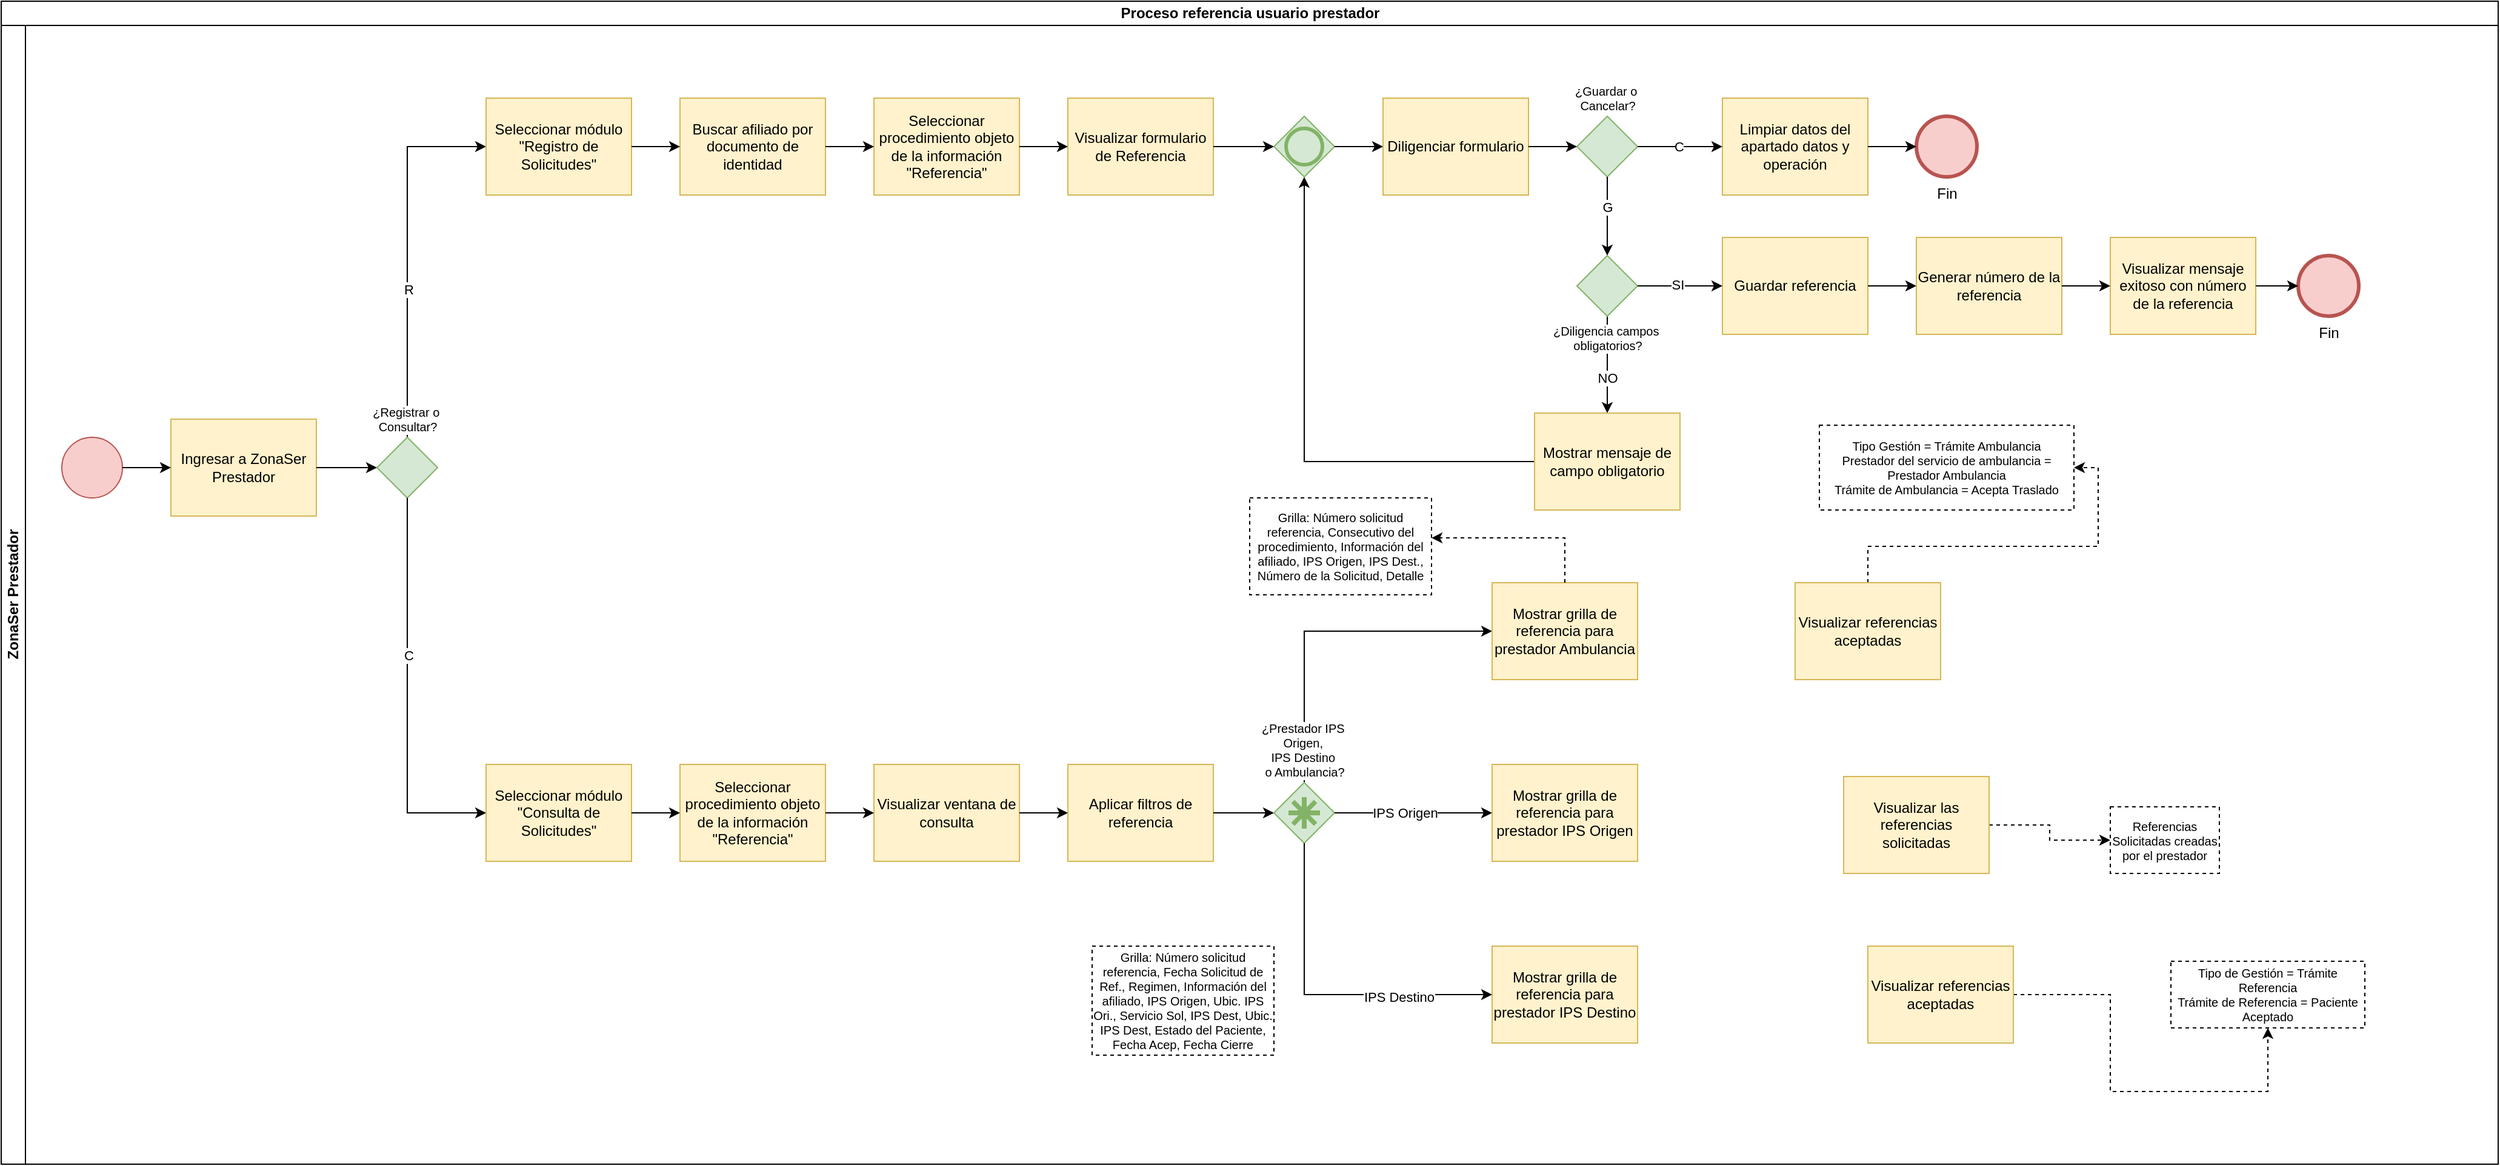 <mxfile version="26.0.16">
  <diagram name="Página-1" id="DUjK0Zct9rPCs1IDuPsZ">
    <mxGraphModel dx="1434" dy="746" grid="1" gridSize="10" guides="1" tooltips="1" connect="1" arrows="1" fold="1" page="1" pageScale="1" pageWidth="2910" pageHeight="1030" math="0" shadow="0">
      <root>
        <mxCell id="0" />
        <mxCell id="1" parent="0" />
        <mxCell id="j3ywk_b7daHQP_dhVzby-1" value="Proceso referencia usuario prestador" style="swimlane;childLayout=stackLayout;resizeParent=1;resizeParentMax=0;horizontal=1;startSize=20;horizontalStack=0;html=1;" vertex="1" parent="1">
          <mxGeometry x="40" y="40" width="2060" height="960" as="geometry" />
        </mxCell>
        <mxCell id="j3ywk_b7daHQP_dhVzby-2" value="ZonaSer Prestador" style="swimlane;startSize=20;horizontal=0;html=1;" vertex="1" parent="j3ywk_b7daHQP_dhVzby-1">
          <mxGeometry y="20" width="2060" height="940" as="geometry" />
        </mxCell>
        <mxCell id="j3ywk_b7daHQP_dhVzby-81" style="edgeStyle=orthogonalEdgeStyle;rounded=0;orthogonalLoop=1;jettySize=auto;html=1;entryX=0;entryY=0.5;entryDx=0;entryDy=0;entryPerimeter=0;" edge="1" parent="j3ywk_b7daHQP_dhVzby-2" source="j3ywk_b7daHQP_dhVzby-64" target="j3ywk_b7daHQP_dhVzby-80">
          <mxGeometry relative="1" as="geometry">
            <Array as="points">
              <mxPoint x="1075" y="500" />
            </Array>
          </mxGeometry>
        </mxCell>
        <mxCell id="j3ywk_b7daHQP_dhVzby-10" style="edgeStyle=orthogonalEdgeStyle;rounded=0;orthogonalLoop=1;jettySize=auto;html=1;" edge="1" parent="j3ywk_b7daHQP_dhVzby-2" source="j3ywk_b7daHQP_dhVzby-9" target="j3ywk_b7daHQP_dhVzby-11">
          <mxGeometry relative="1" as="geometry">
            <mxPoint x="410" y="100" as="targetPoint" />
            <Array as="points">
              <mxPoint x="335" y="100" />
            </Array>
          </mxGeometry>
        </mxCell>
        <mxCell id="j3ywk_b7daHQP_dhVzby-12" value="R" style="edgeLabel;html=1;align=center;verticalAlign=middle;resizable=0;points=[];" vertex="1" connectable="0" parent="j3ywk_b7daHQP_dhVzby-10">
          <mxGeometry x="-0.2" y="-1" relative="1" as="geometry">
            <mxPoint as="offset" />
          </mxGeometry>
        </mxCell>
        <mxCell id="j3ywk_b7daHQP_dhVzby-5" value="" style="points=[[0.145,0.145,0],[0.5,0,0],[0.855,0.145,0],[1,0.5,0],[0.855,0.855,0],[0.5,1,0],[0.145,0.855,0],[0,0.5,0]];shape=mxgraph.bpmn.event;html=1;verticalLabelPosition=bottom;labelBackgroundColor=#ffffff;verticalAlign=top;align=center;perimeter=ellipsePerimeter;outlineConnect=0;aspect=fixed;outline=standard;symbol=general;fillColor=#f8cecc;strokeColor=#b85450;" vertex="1" parent="j3ywk_b7daHQP_dhVzby-2">
          <mxGeometry x="50" y="340" width="50" height="50" as="geometry" />
        </mxCell>
        <mxCell id="j3ywk_b7daHQP_dhVzby-6" value="Ingresar a ZonaSer Prestador" style="points=[[0.25,0,0],[0.5,0,0],[0.75,0,0],[1,0.25,0],[1,0.5,0],[1,0.75,0],[0.75,1,0],[0.5,1,0],[0.25,1,0],[0,0.75,0],[0,0.5,0],[0,0.25,0]];shape=mxgraph.bpmn.task2;whiteSpace=wrap;rectStyle=rounded;size=10;html=1;container=1;expand=0;collapsible=0;taskMarker=user;fillColor=#fff2cc;strokeColor=#d6b656;" vertex="1" parent="j3ywk_b7daHQP_dhVzby-2">
          <mxGeometry x="140" y="325" width="120" height="80" as="geometry" />
        </mxCell>
        <mxCell id="j3ywk_b7daHQP_dhVzby-7" style="edgeStyle=orthogonalEdgeStyle;rounded=0;orthogonalLoop=1;jettySize=auto;html=1;entryX=0;entryY=0.5;entryDx=0;entryDy=0;entryPerimeter=0;" edge="1" parent="j3ywk_b7daHQP_dhVzby-2" source="j3ywk_b7daHQP_dhVzby-5" target="j3ywk_b7daHQP_dhVzby-6">
          <mxGeometry relative="1" as="geometry" />
        </mxCell>
        <mxCell id="j3ywk_b7daHQP_dhVzby-9" value="¿Registrar o&amp;nbsp;&lt;div&gt;Consultar?&lt;/div&gt;" style="points=[[0.25,0.25,0],[0.5,0,0],[0.75,0.25,0],[1,0.5,0],[0.75,0.75,0],[0.5,1,0],[0.25,0.75,0],[0,0.5,0]];shape=mxgraph.bpmn.gateway2;html=1;verticalLabelPosition=top;labelBackgroundColor=#ffffff;verticalAlign=bottom;align=center;perimeter=rhombusPerimeter;outlineConnect=0;outline=none;symbol=none;fillColor=#d5e8d4;strokeColor=#82b366;fontSize=10;labelPosition=center;" vertex="1" parent="j3ywk_b7daHQP_dhVzby-2">
          <mxGeometry x="310" y="340" width="50" height="50" as="geometry" />
        </mxCell>
        <mxCell id="j3ywk_b7daHQP_dhVzby-8" style="edgeStyle=orthogonalEdgeStyle;rounded=0;orthogonalLoop=1;jettySize=auto;html=1;" edge="1" parent="j3ywk_b7daHQP_dhVzby-2" source="j3ywk_b7daHQP_dhVzby-6" target="j3ywk_b7daHQP_dhVzby-9">
          <mxGeometry relative="1" as="geometry">
            <mxPoint x="300" y="100" as="targetPoint" />
          </mxGeometry>
        </mxCell>
        <mxCell id="j3ywk_b7daHQP_dhVzby-11" value="Seleccionar módulo &quot;Registro de Solicitudes&quot;" style="points=[[0.25,0,0],[0.5,0,0],[0.75,0,0],[1,0.25,0],[1,0.5,0],[1,0.75,0],[0.75,1,0],[0.5,1,0],[0.25,1,0],[0,0.75,0],[0,0.5,0],[0,0.25,0]];shape=mxgraph.bpmn.task2;whiteSpace=wrap;rectStyle=rounded;size=10;html=1;container=1;expand=0;collapsible=0;taskMarker=user;fillColor=#fff2cc;strokeColor=#d6b656;" vertex="1" parent="j3ywk_b7daHQP_dhVzby-2">
          <mxGeometry x="400" y="60" width="120" height="80" as="geometry" />
        </mxCell>
        <mxCell id="j3ywk_b7daHQP_dhVzby-16" value="Buscar afiliado por documento de identidad" style="points=[[0.25,0,0],[0.5,0,0],[0.75,0,0],[1,0.25,0],[1,0.5,0],[1,0.75,0],[0.75,1,0],[0.5,1,0],[0.25,1,0],[0,0.75,0],[0,0.5,0],[0,0.25,0]];shape=mxgraph.bpmn.task2;whiteSpace=wrap;rectStyle=rounded;size=10;html=1;container=1;expand=0;collapsible=0;taskMarker=user;fillColor=#fff2cc;strokeColor=#d6b656;" vertex="1" parent="j3ywk_b7daHQP_dhVzby-2">
          <mxGeometry x="560" y="60" width="120" height="80" as="geometry" />
        </mxCell>
        <mxCell id="j3ywk_b7daHQP_dhVzby-15" style="edgeStyle=orthogonalEdgeStyle;rounded=0;orthogonalLoop=1;jettySize=auto;html=1;" edge="1" parent="j3ywk_b7daHQP_dhVzby-2" source="j3ywk_b7daHQP_dhVzby-11" target="j3ywk_b7daHQP_dhVzby-16">
          <mxGeometry relative="1" as="geometry">
            <mxPoint x="570" y="100" as="targetPoint" />
          </mxGeometry>
        </mxCell>
        <mxCell id="j3ywk_b7daHQP_dhVzby-19" value="Seleccionar procedimiento objeto de la información &quot;Referencia&quot;" style="points=[[0.25,0,0],[0.5,0,0],[0.75,0,0],[1,0.25,0],[1,0.5,0],[1,0.75,0],[0.75,1,0],[0.5,1,0],[0.25,1,0],[0,0.75,0],[0,0.5,0],[0,0.25,0]];shape=mxgraph.bpmn.task2;whiteSpace=wrap;rectStyle=rounded;size=10;html=1;container=1;expand=0;collapsible=0;taskMarker=user;fillColor=#fff2cc;strokeColor=#d6b656;" vertex="1" parent="j3ywk_b7daHQP_dhVzby-2">
          <mxGeometry x="720" y="60" width="120" height="80" as="geometry" />
        </mxCell>
        <mxCell id="j3ywk_b7daHQP_dhVzby-18" style="edgeStyle=orthogonalEdgeStyle;rounded=0;orthogonalLoop=1;jettySize=auto;html=1;" edge="1" parent="j3ywk_b7daHQP_dhVzby-2" source="j3ywk_b7daHQP_dhVzby-16" target="j3ywk_b7daHQP_dhVzby-19">
          <mxGeometry relative="1" as="geometry">
            <mxPoint x="770" y="100" as="targetPoint" />
          </mxGeometry>
        </mxCell>
        <mxCell id="j3ywk_b7daHQP_dhVzby-23" value="Visualizar formulario de Referencia" style="points=[[0.25,0,0],[0.5,0,0],[0.75,0,0],[1,0.25,0],[1,0.5,0],[1,0.75,0],[0.75,1,0],[0.5,1,0],[0.25,1,0],[0,0.75,0],[0,0.5,0],[0,0.25,0]];shape=mxgraph.bpmn.task2;whiteSpace=wrap;rectStyle=rounded;size=10;html=1;container=1;expand=0;collapsible=0;taskMarker=script;fillColor=#fff2cc;strokeColor=#d6b656;" vertex="1" parent="j3ywk_b7daHQP_dhVzby-2">
          <mxGeometry x="880" y="60" width="120" height="80" as="geometry" />
        </mxCell>
        <mxCell id="j3ywk_b7daHQP_dhVzby-20" style="edgeStyle=orthogonalEdgeStyle;rounded=0;orthogonalLoop=1;jettySize=auto;html=1;" edge="1" parent="j3ywk_b7daHQP_dhVzby-2" source="j3ywk_b7daHQP_dhVzby-19" target="j3ywk_b7daHQP_dhVzby-23">
          <mxGeometry relative="1" as="geometry">
            <mxPoint x="880" y="100" as="targetPoint" />
          </mxGeometry>
        </mxCell>
        <mxCell id="j3ywk_b7daHQP_dhVzby-25" value="Diligenciar formulario" style="points=[[0.25,0,0],[0.5,0,0],[0.75,0,0],[1,0.25,0],[1,0.5,0],[1,0.75,0],[0.75,1,0],[0.5,1,0],[0.25,1,0],[0,0.75,0],[0,0.5,0],[0,0.25,0]];shape=mxgraph.bpmn.task2;whiteSpace=wrap;rectStyle=rounded;size=10;html=1;container=1;expand=0;collapsible=0;taskMarker=user;fillColor=#fff2cc;strokeColor=#d6b656;" vertex="1" parent="j3ywk_b7daHQP_dhVzby-2">
          <mxGeometry x="1140" y="60" width="120" height="80" as="geometry" />
        </mxCell>
        <mxCell id="j3ywk_b7daHQP_dhVzby-24" style="edgeStyle=orthogonalEdgeStyle;rounded=0;orthogonalLoop=1;jettySize=auto;html=1;entryX=0;entryY=0.5;entryDx=0;entryDy=0;entryPerimeter=0;" edge="1" parent="j3ywk_b7daHQP_dhVzby-2" source="j3ywk_b7daHQP_dhVzby-23" target="j3ywk_b7daHQP_dhVzby-41">
          <mxGeometry relative="1" as="geometry">
            <mxPoint x="1060" y="100" as="targetPoint" />
          </mxGeometry>
        </mxCell>
        <mxCell id="j3ywk_b7daHQP_dhVzby-27" value="¿Guardar o&amp;nbsp;&lt;div&gt;Cancelar?&lt;/div&gt;" style="points=[[0.25,0.25,0],[0.5,0,0],[0.75,0.25,0],[1,0.5,0],[0.75,0.75,0],[0.5,1,0],[0.25,0.75,0],[0,0.5,0]];shape=mxgraph.bpmn.gateway2;html=1;verticalLabelPosition=top;labelBackgroundColor=#ffffff;verticalAlign=bottom;align=center;perimeter=rhombusPerimeter;outlineConnect=0;outline=none;symbol=none;fillColor=#d5e8d4;strokeColor=#82b366;fontSize=10;labelPosition=center;" vertex="1" parent="j3ywk_b7daHQP_dhVzby-2">
          <mxGeometry x="1300" y="75" width="50" height="50" as="geometry" />
        </mxCell>
        <mxCell id="j3ywk_b7daHQP_dhVzby-26" style="edgeStyle=orthogonalEdgeStyle;rounded=0;orthogonalLoop=1;jettySize=auto;html=1;" edge="1" parent="j3ywk_b7daHQP_dhVzby-2" source="j3ywk_b7daHQP_dhVzby-25" target="j3ywk_b7daHQP_dhVzby-27">
          <mxGeometry relative="1" as="geometry">
            <mxPoint x="1300" y="100" as="targetPoint" />
          </mxGeometry>
        </mxCell>
        <mxCell id="j3ywk_b7daHQP_dhVzby-29" value="Limpiar datos del apartado datos y operación" style="points=[[0.25,0,0],[0.5,0,0],[0.75,0,0],[1,0.25,0],[1,0.5,0],[1,0.75,0],[0.75,1,0],[0.5,1,0],[0.25,1,0],[0,0.75,0],[0,0.5,0],[0,0.25,0]];shape=mxgraph.bpmn.task2;whiteSpace=wrap;rectStyle=rounded;size=10;html=1;container=1;expand=0;collapsible=0;taskMarker=script;fillColor=#fff2cc;strokeColor=#d6b656;" vertex="1" parent="j3ywk_b7daHQP_dhVzby-2">
          <mxGeometry x="1420" y="60" width="120" height="80" as="geometry" />
        </mxCell>
        <mxCell id="j3ywk_b7daHQP_dhVzby-28" style="edgeStyle=orthogonalEdgeStyle;rounded=0;orthogonalLoop=1;jettySize=auto;html=1;" edge="1" parent="j3ywk_b7daHQP_dhVzby-2" source="j3ywk_b7daHQP_dhVzby-27" target="j3ywk_b7daHQP_dhVzby-29">
          <mxGeometry relative="1" as="geometry">
            <mxPoint x="1400" y="100" as="targetPoint" />
          </mxGeometry>
        </mxCell>
        <mxCell id="j3ywk_b7daHQP_dhVzby-32" value="C" style="edgeLabel;html=1;align=center;verticalAlign=middle;resizable=0;points=[];" vertex="1" connectable="0" parent="j3ywk_b7daHQP_dhVzby-28">
          <mxGeometry x="-0.05" relative="1" as="geometry">
            <mxPoint as="offset" />
          </mxGeometry>
        </mxCell>
        <mxCell id="j3ywk_b7daHQP_dhVzby-31" value="Fin" style="points=[[0.145,0.145,0],[0.5,0,0],[0.855,0.145,0],[1,0.5,0],[0.855,0.855,0],[0.5,1,0],[0.145,0.855,0],[0,0.5,0]];shape=mxgraph.bpmn.event;html=1;verticalLabelPosition=bottom;labelBackgroundColor=#ffffff;verticalAlign=top;align=center;perimeter=ellipsePerimeter;outlineConnect=0;aspect=fixed;outline=end;symbol=terminate2;fillColor=#f8cecc;strokeColor=#b85450;" vertex="1" parent="j3ywk_b7daHQP_dhVzby-2">
          <mxGeometry x="1580" y="75" width="50" height="50" as="geometry" />
        </mxCell>
        <mxCell id="j3ywk_b7daHQP_dhVzby-30" style="edgeStyle=orthogonalEdgeStyle;rounded=0;orthogonalLoop=1;jettySize=auto;html=1;" edge="1" parent="j3ywk_b7daHQP_dhVzby-2" source="j3ywk_b7daHQP_dhVzby-29" target="j3ywk_b7daHQP_dhVzby-31">
          <mxGeometry relative="1" as="geometry">
            <mxPoint x="1560" y="100" as="targetPoint" />
          </mxGeometry>
        </mxCell>
        <mxCell id="j3ywk_b7daHQP_dhVzby-33" style="edgeStyle=orthogonalEdgeStyle;rounded=0;orthogonalLoop=1;jettySize=auto;html=1;" edge="1" parent="j3ywk_b7daHQP_dhVzby-2" source="j3ywk_b7daHQP_dhVzby-27" target="j3ywk_b7daHQP_dhVzby-35">
          <mxGeometry relative="1" as="geometry">
            <mxPoint x="1325" y="210" as="targetPoint" />
          </mxGeometry>
        </mxCell>
        <mxCell id="j3ywk_b7daHQP_dhVzby-36" value="G" style="edgeLabel;html=1;align=center;verticalAlign=middle;resizable=0;points=[];" vertex="1" connectable="0" parent="j3ywk_b7daHQP_dhVzby-33">
          <mxGeometry x="-0.231" relative="1" as="geometry">
            <mxPoint as="offset" />
          </mxGeometry>
        </mxCell>
        <mxCell id="j3ywk_b7daHQP_dhVzby-43" style="edgeStyle=orthogonalEdgeStyle;rounded=0;orthogonalLoop=1;jettySize=auto;html=1;" edge="1" parent="j3ywk_b7daHQP_dhVzby-2" source="j3ywk_b7daHQP_dhVzby-35" target="j3ywk_b7daHQP_dhVzby-40">
          <mxGeometry relative="1" as="geometry" />
        </mxCell>
        <mxCell id="j3ywk_b7daHQP_dhVzby-44" value="NO" style="edgeLabel;html=1;align=center;verticalAlign=middle;resizable=0;points=[];" vertex="1" connectable="0" parent="j3ywk_b7daHQP_dhVzby-43">
          <mxGeometry x="0.275" relative="1" as="geometry">
            <mxPoint as="offset" />
          </mxGeometry>
        </mxCell>
        <mxCell id="j3ywk_b7daHQP_dhVzby-35" value="¿Diligencia campos&amp;nbsp;&lt;div&gt;obligatorios?&lt;/div&gt;" style="points=[[0.25,0.25,0],[0.5,0,0],[0.75,0.25,0],[1,0.5,0],[0.75,0.75,0],[0.5,1,0],[0.25,0.75,0],[0,0.5,0]];shape=mxgraph.bpmn.gateway2;html=1;verticalLabelPosition=bottom;labelBackgroundColor=#ffffff;verticalAlign=top;align=center;perimeter=rhombusPerimeter;outlineConnect=0;outline=none;symbol=none;fontSize=10;fillColor=#d5e8d4;strokeColor=#82b366;" vertex="1" parent="j3ywk_b7daHQP_dhVzby-2">
          <mxGeometry x="1300" y="190" width="50" height="50" as="geometry" />
        </mxCell>
        <mxCell id="j3ywk_b7daHQP_dhVzby-45" style="edgeStyle=orthogonalEdgeStyle;rounded=0;orthogonalLoop=1;jettySize=auto;html=1;" edge="1" parent="j3ywk_b7daHQP_dhVzby-2" source="j3ywk_b7daHQP_dhVzby-40" target="j3ywk_b7daHQP_dhVzby-41">
          <mxGeometry relative="1" as="geometry" />
        </mxCell>
        <mxCell id="j3ywk_b7daHQP_dhVzby-40" value="Mostrar mensaje de campo obligatorio" style="points=[[0.25,0,0],[0.5,0,0],[0.75,0,0],[1,0.25,0],[1,0.5,0],[1,0.75,0],[0.75,1,0],[0.5,1,0],[0.25,1,0],[0,0.75,0],[0,0.5,0],[0,0.25,0]];shape=mxgraph.bpmn.task2;whiteSpace=wrap;rectStyle=rounded;size=10;html=1;container=1;expand=0;collapsible=0;taskMarker=send;fillColor=#fff2cc;strokeColor=#d6b656;" vertex="1" parent="j3ywk_b7daHQP_dhVzby-2">
          <mxGeometry x="1265" y="320" width="120" height="80" as="geometry" />
        </mxCell>
        <mxCell id="j3ywk_b7daHQP_dhVzby-41" value="" style="points=[[0.25,0.25,0],[0.5,0,0],[0.75,0.25,0],[1,0.5,0],[0.75,0.75,0],[0.5,1,0],[0.25,0.75,0],[0,0.5,0]];shape=mxgraph.bpmn.gateway2;html=1;verticalLabelPosition=bottom;labelBackgroundColor=#ffffff;verticalAlign=top;align=center;perimeter=rhombusPerimeter;outlineConnect=0;outline=end;symbol=general;fillColor=#d5e8d4;strokeColor=#82b366;" vertex="1" parent="j3ywk_b7daHQP_dhVzby-2">
          <mxGeometry x="1050" y="75" width="50" height="50" as="geometry" />
        </mxCell>
        <mxCell id="j3ywk_b7daHQP_dhVzby-42" style="edgeStyle=orthogonalEdgeStyle;rounded=0;orthogonalLoop=1;jettySize=auto;html=1;entryX=0;entryY=0.5;entryDx=0;entryDy=0;entryPerimeter=0;" edge="1" parent="j3ywk_b7daHQP_dhVzby-2" source="j3ywk_b7daHQP_dhVzby-41" target="j3ywk_b7daHQP_dhVzby-25">
          <mxGeometry relative="1" as="geometry" />
        </mxCell>
        <mxCell id="j3ywk_b7daHQP_dhVzby-47" value="Guardar referencia" style="points=[[0.25,0,0],[0.5,0,0],[0.75,0,0],[1,0.25,0],[1,0.5,0],[1,0.75,0],[0.75,1,0],[0.5,1,0],[0.25,1,0],[0,0.75,0],[0,0.5,0],[0,0.25,0]];shape=mxgraph.bpmn.task2;whiteSpace=wrap;rectStyle=rounded;size=10;html=1;container=1;expand=0;collapsible=0;taskMarker=script;fillColor=#fff2cc;strokeColor=#d6b656;" vertex="1" parent="j3ywk_b7daHQP_dhVzby-2">
          <mxGeometry x="1420" y="175" width="120" height="80" as="geometry" />
        </mxCell>
        <mxCell id="j3ywk_b7daHQP_dhVzby-46" style="edgeStyle=orthogonalEdgeStyle;rounded=0;orthogonalLoop=1;jettySize=auto;html=1;" edge="1" parent="j3ywk_b7daHQP_dhVzby-2" source="j3ywk_b7daHQP_dhVzby-35" target="j3ywk_b7daHQP_dhVzby-47">
          <mxGeometry relative="1" as="geometry">
            <mxPoint x="1420" y="215" as="targetPoint" />
          </mxGeometry>
        </mxCell>
        <mxCell id="j3ywk_b7daHQP_dhVzby-54" value="SI" style="edgeLabel;html=1;align=center;verticalAlign=middle;resizable=0;points=[];" vertex="1" connectable="0" parent="j3ywk_b7daHQP_dhVzby-46">
          <mxGeometry x="-0.057" y="1" relative="1" as="geometry">
            <mxPoint as="offset" />
          </mxGeometry>
        </mxCell>
        <mxCell id="j3ywk_b7daHQP_dhVzby-49" value="Generar número de la referencia" style="points=[[0.25,0,0],[0.5,0,0],[0.75,0,0],[1,0.25,0],[1,0.5,0],[1,0.75,0],[0.75,1,0],[0.5,1,0],[0.25,1,0],[0,0.75,0],[0,0.5,0],[0,0.25,0]];shape=mxgraph.bpmn.task2;whiteSpace=wrap;rectStyle=rounded;size=10;html=1;container=1;expand=0;collapsible=0;taskMarker=script;fillColor=#fff2cc;strokeColor=#d6b656;" vertex="1" parent="j3ywk_b7daHQP_dhVzby-2">
          <mxGeometry x="1580" y="175" width="120" height="80" as="geometry" />
        </mxCell>
        <mxCell id="j3ywk_b7daHQP_dhVzby-48" style="edgeStyle=orthogonalEdgeStyle;rounded=0;orthogonalLoop=1;jettySize=auto;html=1;" edge="1" parent="j3ywk_b7daHQP_dhVzby-2" source="j3ywk_b7daHQP_dhVzby-47" target="j3ywk_b7daHQP_dhVzby-49">
          <mxGeometry relative="1" as="geometry">
            <mxPoint x="1600" y="215" as="targetPoint" />
          </mxGeometry>
        </mxCell>
        <mxCell id="j3ywk_b7daHQP_dhVzby-51" value="Visualizar mensaje exitoso con número de la referencia" style="points=[[0.25,0,0],[0.5,0,0],[0.75,0,0],[1,0.25,0],[1,0.5,0],[1,0.75,0],[0.75,1,0],[0.5,1,0],[0.25,1,0],[0,0.75,0],[0,0.5,0],[0,0.25,0]];shape=mxgraph.bpmn.task2;whiteSpace=wrap;rectStyle=rounded;size=10;html=1;container=1;expand=0;collapsible=0;taskMarker=send;fillColor=#fff2cc;strokeColor=#d6b656;" vertex="1" parent="j3ywk_b7daHQP_dhVzby-2">
          <mxGeometry x="1740" y="175" width="120" height="80" as="geometry" />
        </mxCell>
        <mxCell id="j3ywk_b7daHQP_dhVzby-50" style="edgeStyle=orthogonalEdgeStyle;rounded=0;orthogonalLoop=1;jettySize=auto;html=1;" edge="1" parent="j3ywk_b7daHQP_dhVzby-2" source="j3ywk_b7daHQP_dhVzby-49" target="j3ywk_b7daHQP_dhVzby-51">
          <mxGeometry relative="1" as="geometry">
            <mxPoint x="1750" y="215" as="targetPoint" />
          </mxGeometry>
        </mxCell>
        <mxCell id="j3ywk_b7daHQP_dhVzby-14" value="Seleccionar módulo &quot;Consulta de Solicitudes&quot;" style="points=[[0.25,0,0],[0.5,0,0],[0.75,0,0],[1,0.25,0],[1,0.5,0],[1,0.75,0],[0.75,1,0],[0.5,1,0],[0.25,1,0],[0,0.75,0],[0,0.5,0],[0,0.25,0]];shape=mxgraph.bpmn.task2;whiteSpace=wrap;rectStyle=rounded;size=10;html=1;container=1;expand=0;collapsible=0;taskMarker=user;fillColor=#fff2cc;strokeColor=#d6b656;" vertex="1" parent="j3ywk_b7daHQP_dhVzby-2">
          <mxGeometry x="400" y="610" width="120" height="80" as="geometry" />
        </mxCell>
        <mxCell id="j3ywk_b7daHQP_dhVzby-13" style="edgeStyle=orthogonalEdgeStyle;rounded=0;orthogonalLoop=1;jettySize=auto;html=1;entryX=0;entryY=0.5;entryDx=0;entryDy=0;entryPerimeter=0;" edge="1" parent="j3ywk_b7daHQP_dhVzby-2" source="j3ywk_b7daHQP_dhVzby-9" target="j3ywk_b7daHQP_dhVzby-14">
          <mxGeometry relative="1" as="geometry">
            <mxPoint x="325" y="220" as="targetPoint" />
            <Array as="points">
              <mxPoint x="335" y="650" />
            </Array>
          </mxGeometry>
        </mxCell>
        <mxCell id="j3ywk_b7daHQP_dhVzby-17" value="C" style="edgeLabel;html=1;align=center;verticalAlign=middle;resizable=0;points=[];" vertex="1" connectable="0" parent="j3ywk_b7daHQP_dhVzby-13">
          <mxGeometry x="-0.2" y="1" relative="1" as="geometry">
            <mxPoint as="offset" />
          </mxGeometry>
        </mxCell>
        <mxCell id="j3ywk_b7daHQP_dhVzby-56" value="Seleccionar procedimiento objeto de la información &quot;Referencia&quot;" style="points=[[0.25,0,0],[0.5,0,0],[0.75,0,0],[1,0.25,0],[1,0.5,0],[1,0.75,0],[0.75,1,0],[0.5,1,0],[0.25,1,0],[0,0.75,0],[0,0.5,0],[0,0.25,0]];shape=mxgraph.bpmn.task2;whiteSpace=wrap;rectStyle=rounded;size=10;html=1;container=1;expand=0;collapsible=0;taskMarker=user;fillColor=#fff2cc;strokeColor=#d6b656;" vertex="1" parent="j3ywk_b7daHQP_dhVzby-2">
          <mxGeometry x="560" y="610" width="120" height="80" as="geometry" />
        </mxCell>
        <mxCell id="j3ywk_b7daHQP_dhVzby-55" style="edgeStyle=orthogonalEdgeStyle;rounded=0;orthogonalLoop=1;jettySize=auto;html=1;" edge="1" parent="j3ywk_b7daHQP_dhVzby-2" source="j3ywk_b7daHQP_dhVzby-14" target="j3ywk_b7daHQP_dhVzby-56">
          <mxGeometry relative="1" as="geometry">
            <mxPoint x="500" y="630" as="targetPoint" />
          </mxGeometry>
        </mxCell>
        <mxCell id="j3ywk_b7daHQP_dhVzby-58" value="Visualizar ventana de consulta" style="points=[[0.25,0,0],[0.5,0,0],[0.75,0,0],[1,0.25,0],[1,0.5,0],[1,0.75,0],[0.75,1,0],[0.5,1,0],[0.25,1,0],[0,0.75,0],[0,0.5,0],[0,0.25,0]];shape=mxgraph.bpmn.task2;whiteSpace=wrap;rectStyle=rounded;size=10;html=1;container=1;expand=0;collapsible=0;taskMarker=script;fillColor=#fff2cc;strokeColor=#d6b656;" vertex="1" parent="j3ywk_b7daHQP_dhVzby-2">
          <mxGeometry x="720" y="610" width="120" height="80" as="geometry" />
        </mxCell>
        <mxCell id="j3ywk_b7daHQP_dhVzby-57" style="edgeStyle=orthogonalEdgeStyle;rounded=0;orthogonalLoop=1;jettySize=auto;html=1;" edge="1" parent="j3ywk_b7daHQP_dhVzby-2" source="j3ywk_b7daHQP_dhVzby-56" target="j3ywk_b7daHQP_dhVzby-58">
          <mxGeometry relative="1" as="geometry">
            <mxPoint x="760" y="620" as="targetPoint" />
          </mxGeometry>
        </mxCell>
        <mxCell id="j3ywk_b7daHQP_dhVzby-60" value="Aplicar filtros de referencia" style="points=[[0.25,0,0],[0.5,0,0],[0.75,0,0],[1,0.25,0],[1,0.5,0],[1,0.75,0],[0.75,1,0],[0.5,1,0],[0.25,1,0],[0,0.75,0],[0,0.5,0],[0,0.25,0]];shape=mxgraph.bpmn.task2;whiteSpace=wrap;rectStyle=rounded;size=10;html=1;container=1;expand=0;collapsible=0;taskMarker=user;fillColor=#fff2cc;strokeColor=#d6b656;" vertex="1" parent="j3ywk_b7daHQP_dhVzby-2">
          <mxGeometry x="880" y="610" width="120" height="80" as="geometry" />
        </mxCell>
        <mxCell id="j3ywk_b7daHQP_dhVzby-59" style="edgeStyle=orthogonalEdgeStyle;rounded=0;orthogonalLoop=1;jettySize=auto;html=1;" edge="1" parent="j3ywk_b7daHQP_dhVzby-2" source="j3ywk_b7daHQP_dhVzby-58" target="j3ywk_b7daHQP_dhVzby-60">
          <mxGeometry relative="1" as="geometry">
            <mxPoint x="890" y="620" as="targetPoint" />
          </mxGeometry>
        </mxCell>
        <mxCell id="j3ywk_b7daHQP_dhVzby-61" style="edgeStyle=orthogonalEdgeStyle;rounded=0;orthogonalLoop=1;jettySize=auto;html=1;" edge="1" parent="j3ywk_b7daHQP_dhVzby-2" source="j3ywk_b7daHQP_dhVzby-60" target="j3ywk_b7daHQP_dhVzby-64">
          <mxGeometry relative="1" as="geometry">
            <mxPoint x="1050" y="620" as="targetPoint" />
          </mxGeometry>
        </mxCell>
        <mxCell id="j3ywk_b7daHQP_dhVzby-64" value="¿Prestador IPS&amp;nbsp;&lt;div&gt;Origen,&amp;nbsp;&lt;div&gt;IPS Destino&amp;nbsp;&lt;/div&gt;&lt;div&gt;o Ambulancia?&lt;/div&gt;&lt;/div&gt;" style="points=[[0.25,0.25,0],[0.5,0,0],[0.75,0.25,0],[1,0.5,0],[0.75,0.75,0],[0.5,1,0],[0.25,0.75,0],[0,0.5,0]];shape=mxgraph.bpmn.gateway2;html=1;verticalLabelPosition=top;labelBackgroundColor=#ffffff;verticalAlign=bottom;align=center;perimeter=rhombusPerimeter;outlineConnect=0;outline=none;symbol=none;gwType=complex;fillColor=#d5e8d4;strokeColor=#82b366;fontSize=10;labelPosition=center;" vertex="1" parent="j3ywk_b7daHQP_dhVzby-2">
          <mxGeometry x="1050" y="625" width="50" height="50" as="geometry" />
        </mxCell>
        <mxCell id="j3ywk_b7daHQP_dhVzby-69" style="edgeStyle=orthogonalEdgeStyle;rounded=0;orthogonalLoop=1;jettySize=auto;html=1;exitX=0.5;exitY=0;exitDx=0;exitDy=0;exitPerimeter=0;entryX=1;entryY=0.5;entryDx=0;entryDy=0;dashed=1;" edge="1" parent="j3ywk_b7daHQP_dhVzby-2" source="j3ywk_b7daHQP_dhVzby-66" target="j3ywk_b7daHQP_dhVzby-68">
          <mxGeometry relative="1" as="geometry" />
        </mxCell>
        <mxCell id="j3ywk_b7daHQP_dhVzby-66" value="Visualizar referencias aceptadas" style="points=[[0.25,0,0],[0.5,0,0],[0.75,0,0],[1,0.25,0],[1,0.5,0],[1,0.75,0],[0.75,1,0],[0.5,1,0],[0.25,1,0],[0,0.75,0],[0,0.5,0],[0,0.25,0]];shape=mxgraph.bpmn.task2;whiteSpace=wrap;rectStyle=rounded;size=10;html=1;container=1;expand=0;collapsible=0;taskMarker=script;fillColor=#fff2cc;strokeColor=#d6b656;" vertex="1" parent="j3ywk_b7daHQP_dhVzby-2">
          <mxGeometry x="1480" y="460" width="120" height="80" as="geometry" />
        </mxCell>
        <mxCell id="j3ywk_b7daHQP_dhVzby-68" value="Tipo Gestión = Trámite Ambulancia&lt;div&gt;Prestador del servicio de ambulancia = Prestador Ambulancia&lt;/div&gt;&lt;div&gt;Trámite de Ambulancia = Acepta Traslado&lt;/div&gt;" style="text;html=1;align=center;verticalAlign=middle;whiteSpace=wrap;rounded=0;fontSize=10;strokeColor=default;dashed=1;" vertex="1" parent="j3ywk_b7daHQP_dhVzby-2">
          <mxGeometry x="1500" y="330" width="210" height="70" as="geometry" />
        </mxCell>
        <mxCell id="j3ywk_b7daHQP_dhVzby-71" value="Mostrar grilla de referencia para prestador IPS Origen" style="points=[[0.25,0,0],[0.5,0,0],[0.75,0,0],[1,0.25,0],[1,0.5,0],[1,0.75,0],[0.75,1,0],[0.5,1,0],[0.25,1,0],[0,0.75,0],[0,0.5,0],[0,0.25,0]];shape=mxgraph.bpmn.task2;whiteSpace=wrap;rectStyle=rounded;size=10;html=1;container=1;expand=0;collapsible=0;taskMarker=script;fillColor=#fff2cc;strokeColor=#d6b656;" vertex="1" parent="j3ywk_b7daHQP_dhVzby-2">
          <mxGeometry x="1230" y="610" width="120" height="80" as="geometry" />
        </mxCell>
        <mxCell id="j3ywk_b7daHQP_dhVzby-70" style="edgeStyle=orthogonalEdgeStyle;rounded=0;orthogonalLoop=1;jettySize=auto;html=1;" edge="1" parent="j3ywk_b7daHQP_dhVzby-2" source="j3ywk_b7daHQP_dhVzby-64" target="j3ywk_b7daHQP_dhVzby-71">
          <mxGeometry relative="1" as="geometry">
            <mxPoint x="1220" y="620" as="targetPoint" />
          </mxGeometry>
        </mxCell>
        <mxCell id="j3ywk_b7daHQP_dhVzby-72" value="IPS Origen" style="edgeLabel;html=1;align=center;verticalAlign=middle;resizable=0;points=[];" vertex="1" connectable="0" parent="j3ywk_b7daHQP_dhVzby-70">
          <mxGeometry x="-0.108" relative="1" as="geometry">
            <mxPoint as="offset" />
          </mxGeometry>
        </mxCell>
        <mxCell id="j3ywk_b7daHQP_dhVzby-74" value="Referencias Solicitadas creadas por el prestador" style="text;html=1;align=center;verticalAlign=middle;whiteSpace=wrap;rounded=0;strokeColor=default;dashed=1;fontSize=10;" vertex="1" parent="j3ywk_b7daHQP_dhVzby-2">
          <mxGeometry x="1740" y="645" width="90" height="55" as="geometry" />
        </mxCell>
        <mxCell id="j3ywk_b7daHQP_dhVzby-73" style="edgeStyle=orthogonalEdgeStyle;rounded=0;orthogonalLoop=1;jettySize=auto;html=1;dashed=1;" edge="1" parent="j3ywk_b7daHQP_dhVzby-2" source="j3ywk_b7daHQP_dhVzby-82" target="j3ywk_b7daHQP_dhVzby-74">
          <mxGeometry relative="1" as="geometry">
            <mxPoint x="1200" y="710" as="targetPoint" />
          </mxGeometry>
        </mxCell>
        <mxCell id="j3ywk_b7daHQP_dhVzby-76" value="Mostrar grilla de referencia para prestador IPS Destino" style="points=[[0.25,0,0],[0.5,0,0],[0.75,0,0],[1,0.25,0],[1,0.5,0],[1,0.75,0],[0.75,1,0],[0.5,1,0],[0.25,1,0],[0,0.75,0],[0,0.5,0],[0,0.25,0]];shape=mxgraph.bpmn.task2;whiteSpace=wrap;rectStyle=rounded;size=10;html=1;container=1;expand=0;collapsible=0;taskMarker=script;fillColor=#fff2cc;strokeColor=#d6b656;" vertex="1" parent="j3ywk_b7daHQP_dhVzby-2">
          <mxGeometry x="1230" y="760" width="120" height="80" as="geometry" />
        </mxCell>
        <mxCell id="j3ywk_b7daHQP_dhVzby-75" style="edgeStyle=orthogonalEdgeStyle;rounded=0;orthogonalLoop=1;jettySize=auto;html=1;entryX=0;entryY=0.5;entryDx=0;entryDy=0;entryPerimeter=0;" edge="1" parent="j3ywk_b7daHQP_dhVzby-2" source="j3ywk_b7daHQP_dhVzby-64" target="j3ywk_b7daHQP_dhVzby-76">
          <mxGeometry relative="1" as="geometry">
            <mxPoint x="1270" y="810" as="targetPoint" />
            <Array as="points">
              <mxPoint x="1075" y="800" />
            </Array>
          </mxGeometry>
        </mxCell>
        <mxCell id="j3ywk_b7daHQP_dhVzby-77" value="IPS Destino" style="edgeLabel;html=1;align=center;verticalAlign=middle;resizable=0;points=[];" vertex="1" connectable="0" parent="j3ywk_b7daHQP_dhVzby-75">
          <mxGeometry x="0.446" y="-2" relative="1" as="geometry">
            <mxPoint as="offset" />
          </mxGeometry>
        </mxCell>
        <mxCell id="j3ywk_b7daHQP_dhVzby-79" value="Tipo de Gestión = Trámite Referencia&lt;div&gt;Trámite de Referencia = Paciente Aceptado&lt;/div&gt;" style="text;html=1;align=center;verticalAlign=middle;whiteSpace=wrap;rounded=0;strokeColor=default;dashed=1;fontSize=10;" vertex="1" parent="j3ywk_b7daHQP_dhVzby-2">
          <mxGeometry x="1790" y="772.5" width="160" height="55" as="geometry" />
        </mxCell>
        <mxCell id="j3ywk_b7daHQP_dhVzby-78" style="edgeStyle=orthogonalEdgeStyle;rounded=0;orthogonalLoop=1;jettySize=auto;html=1;dashed=1;" edge="1" parent="j3ywk_b7daHQP_dhVzby-2" source="j3ywk_b7daHQP_dhVzby-83" target="j3ywk_b7daHQP_dhVzby-79">
          <mxGeometry relative="1" as="geometry">
            <mxPoint x="1200" y="870" as="targetPoint" />
            <Array as="points">
              <mxPoint x="1740" y="800" />
              <mxPoint x="1740" y="880" />
              <mxPoint x="1870" y="880" />
            </Array>
          </mxGeometry>
        </mxCell>
        <mxCell id="j3ywk_b7daHQP_dhVzby-80" value="Mostrar grilla de referencia para prestador Ambulancia" style="points=[[0.25,0,0],[0.5,0,0],[0.75,0,0],[1,0.25,0],[1,0.5,0],[1,0.75,0],[0.75,1,0],[0.5,1,0],[0.25,1,0],[0,0.75,0],[0,0.5,0],[0,0.25,0]];shape=mxgraph.bpmn.task2;whiteSpace=wrap;rectStyle=rounded;size=10;html=1;container=1;expand=0;collapsible=0;taskMarker=script;fillColor=#fff2cc;strokeColor=#d6b656;" vertex="1" parent="j3ywk_b7daHQP_dhVzby-2">
          <mxGeometry x="1230" y="460" width="120" height="80" as="geometry" />
        </mxCell>
        <mxCell id="j3ywk_b7daHQP_dhVzby-82" value="Visualizar las referencias solicitadas" style="points=[[0.25,0,0],[0.5,0,0],[0.75,0,0],[1,0.25,0],[1,0.5,0],[1,0.75,0],[0.75,1,0],[0.5,1,0],[0.25,1,0],[0,0.75,0],[0,0.5,0],[0,0.25,0]];shape=mxgraph.bpmn.task2;whiteSpace=wrap;rectStyle=rounded;size=10;html=1;container=1;expand=0;collapsible=0;taskMarker=script;fillColor=#fff2cc;strokeColor=#d6b656;" vertex="1" parent="j3ywk_b7daHQP_dhVzby-2">
          <mxGeometry x="1520" y="620" width="120" height="80" as="geometry" />
        </mxCell>
        <mxCell id="j3ywk_b7daHQP_dhVzby-83" value="Visualizar referencias aceptadas" style="points=[[0.25,0,0],[0.5,0,0],[0.75,0,0],[1,0.25,0],[1,0.5,0],[1,0.75,0],[0.75,1,0],[0.5,1,0],[0.25,1,0],[0,0.75,0],[0,0.5,0],[0,0.25,0]];shape=mxgraph.bpmn.task2;whiteSpace=wrap;rectStyle=rounded;size=10;html=1;container=1;expand=0;collapsible=0;taskMarker=script;fillColor=#fff2cc;strokeColor=#d6b656;" vertex="1" parent="j3ywk_b7daHQP_dhVzby-2">
          <mxGeometry x="1540" y="760" width="120" height="80" as="geometry" />
        </mxCell>
        <mxCell id="j3ywk_b7daHQP_dhVzby-84" value="Grilla: Número solicitud referencia, Consecutivo del procedimiento, Información del afiliado, IPS Origen, IPS Dest., Número de la Solicitud, Detalle" style="text;html=1;align=center;verticalAlign=middle;whiteSpace=wrap;rounded=0;strokeColor=default;dashed=1;fontSize=10;" vertex="1" parent="j3ywk_b7daHQP_dhVzby-2">
          <mxGeometry x="1030" y="390" width="150" height="80" as="geometry" />
        </mxCell>
        <mxCell id="j3ywk_b7daHQP_dhVzby-85" style="edgeStyle=orthogonalEdgeStyle;rounded=0;orthogonalLoop=1;jettySize=auto;html=1;entryX=1;entryY=0.413;entryDx=0;entryDy=0;entryPerimeter=0;exitX=0.5;exitY=0;exitDx=0;exitDy=0;exitPerimeter=0;dashed=1;" edge="1" parent="j3ywk_b7daHQP_dhVzby-2" source="j3ywk_b7daHQP_dhVzby-80" target="j3ywk_b7daHQP_dhVzby-84">
          <mxGeometry relative="1" as="geometry" />
        </mxCell>
        <mxCell id="j3ywk_b7daHQP_dhVzby-86" value="Grilla: Número solicitud referencia, Fecha Solicitud de Ref., Regimen, Información del afiliado, IPS Origen, Ubic. IPS Ori., Servicio Sol, IPS Dest, Ubic. IPS Dest, Estado del Paciente, Fecha Acep, Fecha Cierre" style="text;html=1;align=center;verticalAlign=middle;whiteSpace=wrap;rounded=0;strokeColor=default;dashed=1;fontSize=10;" vertex="1" parent="j3ywk_b7daHQP_dhVzby-2">
          <mxGeometry x="900" y="760" width="150" height="90" as="geometry" />
        </mxCell>
        <mxCell id="j3ywk_b7daHQP_dhVzby-53" value="Fin" style="points=[[0.145,0.145,0],[0.5,0,0],[0.855,0.145,0],[1,0.5,0],[0.855,0.855,0],[0.5,1,0],[0.145,0.855,0],[0,0.5,0]];shape=mxgraph.bpmn.event;html=1;verticalLabelPosition=bottom;labelBackgroundColor=#ffffff;verticalAlign=top;align=center;perimeter=ellipsePerimeter;outlineConnect=0;aspect=fixed;outline=end;symbol=terminate2;fillColor=#f8cecc;strokeColor=#b85450;" vertex="1" parent="1">
          <mxGeometry x="1935" y="250" width="50" height="50" as="geometry" />
        </mxCell>
        <mxCell id="j3ywk_b7daHQP_dhVzby-52" style="edgeStyle=orthogonalEdgeStyle;rounded=0;orthogonalLoop=1;jettySize=auto;html=1;" edge="1" parent="1" source="j3ywk_b7daHQP_dhVzby-51" target="j3ywk_b7daHQP_dhVzby-53">
          <mxGeometry relative="1" as="geometry">
            <mxPoint x="1960" y="275" as="targetPoint" />
          </mxGeometry>
        </mxCell>
      </root>
    </mxGraphModel>
  </diagram>
</mxfile>
